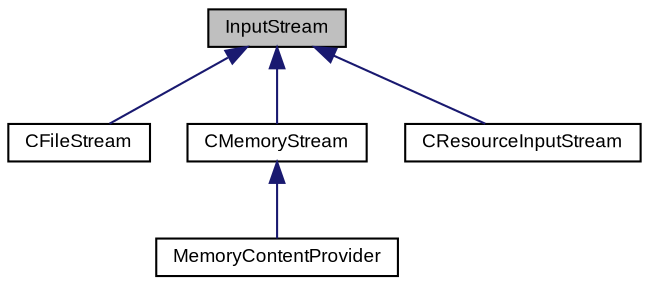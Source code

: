 digraph "InputStream"
{
  bgcolor="transparent";
  edge [fontname="Arial",fontsize="9",labelfontname="Arial",labelfontsize="9"];
  node [fontname="Arial",fontsize="9",shape=record];
  Node1 [label="InputStream",height=0.2,width=0.4,color="black", fillcolor="grey75", style="filled" fontcolor="black"];
  Node1 -> Node2 [dir="back",color="midnightblue",fontsize="9",style="solid",fontname="Arial"];
  Node2 [label="CFileStream",height=0.2,width=0.4,color="black",URL="$class_v_s_t_g_u_i_1_1_c_file_stream.html"];
  Node1 -> Node3 [dir="back",color="midnightblue",fontsize="9",style="solid",fontname="Arial"];
  Node3 [label="CMemoryStream",height=0.2,width=0.4,color="black",URL="$class_v_s_t_g_u_i_1_1_c_memory_stream.html"];
  Node3 -> Node4 [dir="back",color="midnightblue",fontsize="9",style="solid",fontname="Arial"];
  Node4 [label="MemoryContentProvider",height=0.2,width=0.4,color="black",URL="$class_v_s_t_g_u_i_1_1_xml_1_1_memory_content_provider.html"];
  Node1 -> Node5 [dir="back",color="midnightblue",fontsize="9",style="solid",fontname="Arial"];
  Node5 [label="CResourceInputStream",height=0.2,width=0.4,color="black",URL="$class_v_s_t_g_u_i_1_1_c_resource_input_stream.html"];
}
